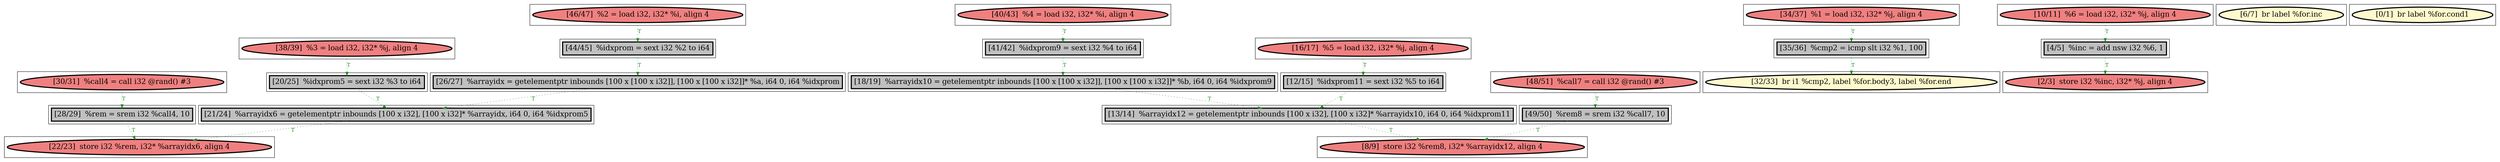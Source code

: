 
digraph G {



node1277->node1276 [style=dotted,color=forestgreen,label="T",fontcolor=forestgreen ]
node1266->node1264 [style=dotted,color=forestgreen,label="T",fontcolor=forestgreen ]
node1271->node1269 [style=dotted,color=forestgreen,label="T",fontcolor=forestgreen ]
node1262->node1263 [style=dotted,color=forestgreen,label="T",fontcolor=forestgreen ]
node1269->node1279 [style=dotted,color=forestgreen,label="T",fontcolor=forestgreen ]
node1272->node1278 [style=dotted,color=forestgreen,label="T",fontcolor=forestgreen ]
node1259->node1256 [style=dotted,color=forestgreen,label="T",fontcolor=forestgreen ]
node1260->node1263 [style=dotted,color=forestgreen,label="T",fontcolor=forestgreen ]
node1267->node1270 [style=dotted,color=forestgreen,label="T",fontcolor=forestgreen ]
node1270->node1258 [style=dotted,color=forestgreen,label="T",fontcolor=forestgreen ]
node1278->node1273 [style=dotted,color=forestgreen,label="T",fontcolor=forestgreen ]
node1264->node1262 [style=dotted,color=forestgreen,label="T",fontcolor=forestgreen ]
node1261->node1260 [style=dotted,color=forestgreen,label="T",fontcolor=forestgreen ]
node1263->node1258 [style=dotted,color=forestgreen,label="T",fontcolor=forestgreen ]
node1256->node1255 [style=dotted,color=forestgreen,label="T",fontcolor=forestgreen ]
node1279->node1265 [style=dotted,color=forestgreen,label="T",fontcolor=forestgreen ]
node1276->node1279 [style=dotted,color=forestgreen,label="T",fontcolor=forestgreen ]
node1268->node1277 [style=dotted,color=forestgreen,label="T",fontcolor=forestgreen ]
node1275->node1265 [style=dotted,color=forestgreen,label="T",fontcolor=forestgreen ]
node1274->node1275 [style=dotted,color=forestgreen,label="T",fontcolor=forestgreen ]


subgraph cluster25 {


node1279 [penwidth=3.0,fontsize=20,fillcolor=grey,label="[21/24]  %arrayidx6 = getelementptr inbounds [100 x i32], [100 x i32]* %arrayidx, i64 0, i64 %idxprom5",shape=rectangle,style=filled ]



}

subgraph cluster24 {


node1278 [penwidth=3.0,fontsize=20,fillcolor=grey,label="[35/36]  %cmp2 = icmp slt i32 %1, 100",shape=rectangle,style=filled ]



}

subgraph cluster22 {


node1276 [penwidth=3.0,fontsize=20,fillcolor=grey,label="[26/27]  %arrayidx = getelementptr inbounds [100 x [100 x i32]], [100 x [100 x i32]]* %a, i64 0, i64 %idxprom",shape=rectangle,style=filled ]



}

subgraph cluster20 {


node1274 [penwidth=3.0,fontsize=20,fillcolor=lightcoral,label="[30/31]  %call4 = call i32 @rand() #3",shape=ellipse,style=filled ]



}

subgraph cluster18 {


node1272 [penwidth=3.0,fontsize=20,fillcolor=lightcoral,label="[34/37]  %1 = load i32, i32* %j, align 4",shape=ellipse,style=filled ]



}

subgraph cluster16 {


node1270 [penwidth=3.0,fontsize=20,fillcolor=grey,label="[49/50]  %rem8 = srem i32 %call7, 10",shape=rectangle,style=filled ]



}

subgraph cluster17 {


node1271 [penwidth=3.0,fontsize=20,fillcolor=lightcoral,label="[38/39]  %3 = load i32, i32* %j, align 4",shape=ellipse,style=filled ]



}

subgraph cluster4 {


node1258 [penwidth=3.0,fontsize=20,fillcolor=lightcoral,label="[8/9]  store i32 %rem8, i32* %arrayidx12, align 4",shape=ellipse,style=filled ]



}

subgraph cluster3 {


node1257 [penwidth=3.0,fontsize=20,fillcolor=lemonchiffon,label="[6/7]  br label %for.inc",shape=ellipse,style=filled ]



}

subgraph cluster2 {


node1256 [penwidth=3.0,fontsize=20,fillcolor=grey,label="[4/5]  %inc = add nsw i32 %6, 1",shape=rectangle,style=filled ]



}

subgraph cluster1 {


node1255 [penwidth=3.0,fontsize=20,fillcolor=lightcoral,label="[2/3]  store i32 %inc, i32* %j, align 4",shape=ellipse,style=filled ]



}

subgraph cluster12 {


node1266 [penwidth=3.0,fontsize=20,fillcolor=lightcoral,label="[40/43]  %4 = load i32, i32* %i, align 4",shape=ellipse,style=filled ]



}

subgraph cluster5 {


node1259 [penwidth=3.0,fontsize=20,fillcolor=lightcoral,label="[10/11]  %6 = load i32, i32* %j, align 4",shape=ellipse,style=filled ]



}

subgraph cluster0 {


node1254 [penwidth=3.0,fontsize=20,fillcolor=lemonchiffon,label="[0/1]  br label %for.cond1",shape=ellipse,style=filled ]



}

subgraph cluster6 {


node1260 [penwidth=3.0,fontsize=20,fillcolor=grey,label="[12/15]  %idxprom11 = sext i32 %5 to i64",shape=rectangle,style=filled ]



}

subgraph cluster14 {


node1268 [penwidth=3.0,fontsize=20,fillcolor=lightcoral,label="[46/47]  %2 = load i32, i32* %i, align 4",shape=ellipse,style=filled ]



}

subgraph cluster7 {


node1261 [penwidth=3.0,fontsize=20,fillcolor=lightcoral,label="[16/17]  %5 = load i32, i32* %j, align 4",shape=ellipse,style=filled ]



}

subgraph cluster23 {


node1277 [penwidth=3.0,fontsize=20,fillcolor=grey,label="[44/45]  %idxprom = sext i32 %2 to i64",shape=rectangle,style=filled ]



}

subgraph cluster8 {


node1262 [penwidth=3.0,fontsize=20,fillcolor=grey,label="[18/19]  %arrayidx10 = getelementptr inbounds [100 x [100 x i32]], [100 x [100 x i32]]* %b, i64 0, i64 %idxprom9",shape=rectangle,style=filled ]



}

subgraph cluster21 {


node1275 [penwidth=3.0,fontsize=20,fillcolor=grey,label="[28/29]  %rem = srem i32 %call4, 10",shape=rectangle,style=filled ]



}

subgraph cluster9 {


node1263 [penwidth=3.0,fontsize=20,fillcolor=grey,label="[13/14]  %arrayidx12 = getelementptr inbounds [100 x i32], [100 x i32]* %arrayidx10, i64 0, i64 %idxprom11",shape=rectangle,style=filled ]



}

subgraph cluster19 {


node1273 [penwidth=3.0,fontsize=20,fillcolor=lemonchiffon,label="[32/33]  br i1 %cmp2, label %for.body3, label %for.end",shape=ellipse,style=filled ]



}

subgraph cluster10 {


node1264 [penwidth=3.0,fontsize=20,fillcolor=grey,label="[41/42]  %idxprom9 = sext i32 %4 to i64",shape=rectangle,style=filled ]



}

subgraph cluster11 {


node1265 [penwidth=3.0,fontsize=20,fillcolor=lightcoral,label="[22/23]  store i32 %rem, i32* %arrayidx6, align 4",shape=ellipse,style=filled ]



}

subgraph cluster13 {


node1267 [penwidth=3.0,fontsize=20,fillcolor=lightcoral,label="[48/51]  %call7 = call i32 @rand() #3",shape=ellipse,style=filled ]



}

subgraph cluster15 {


node1269 [penwidth=3.0,fontsize=20,fillcolor=grey,label="[20/25]  %idxprom5 = sext i32 %3 to i64",shape=rectangle,style=filled ]



}

}
